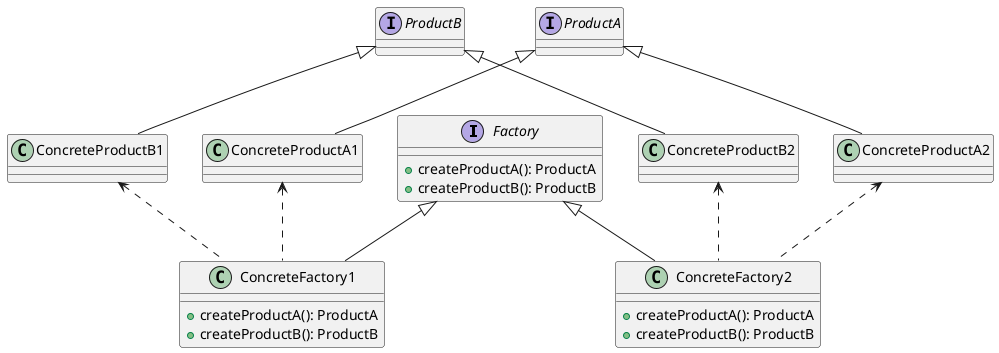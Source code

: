 @startuml
'https://plantuml.com/class-diagram

interface Factory {
    +createProductA(): ProductA
    +createProductB(): ProductB
}
class ConcreteFactory1 {
    +createProductA(): ProductA
    +createProductB(): ProductB
}
class ConcreteFactory2{
    +createProductA(): ProductA
    +createProductB(): ProductB
}
Factory <|-- ConcreteFactory1
Factory <|-- ConcreteFactory2


interface ProductA
class ConcreteProductA1
class ConcreteProductA2
ProductA <|-- ConcreteProductA1
ProductA <|-- ConcreteProductA2

interface ProductB
class ConcreteProductB1
class ConcreteProductB2
ProductB <|-- ConcreteProductB1
ProductB <|-- ConcreteProductB2

ConcreteProductA1 <.. ConcreteFactory1
ConcreteProductB1 <.. ConcreteFactory1

ConcreteProductA2 <.. ConcreteFactory2
ConcreteProductB2 <.. ConcreteFactory2

@enduml